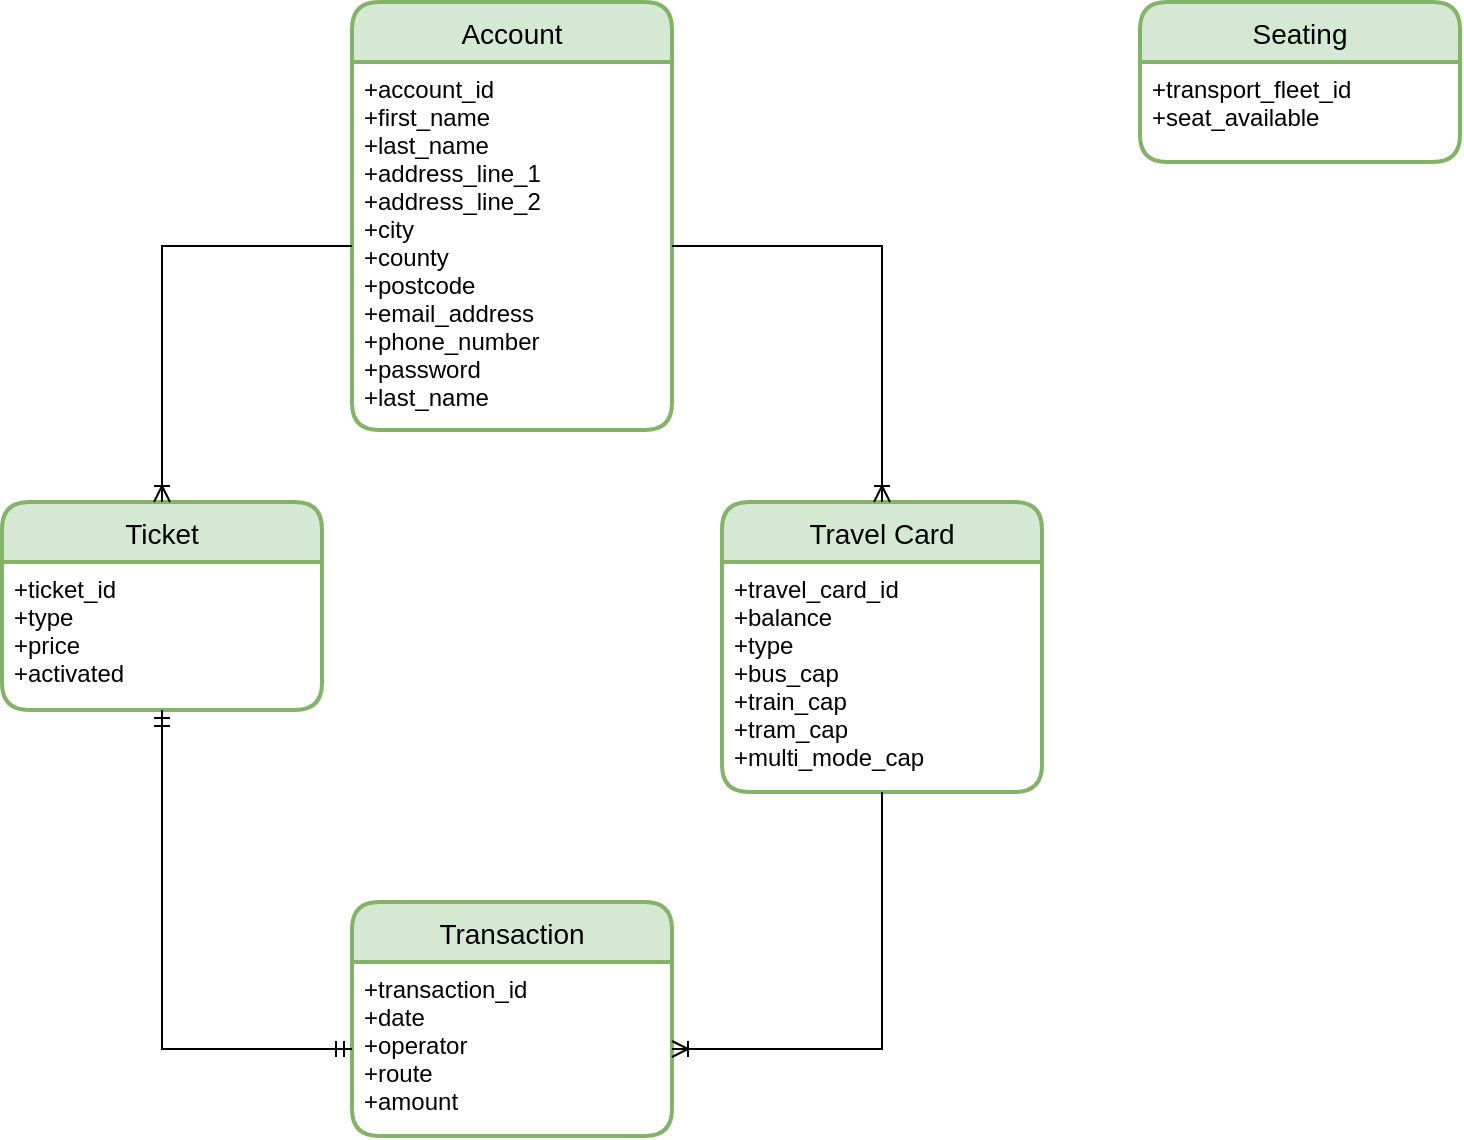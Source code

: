 <mxfile version="16.2.4" type="device"><diagram id="R2lEEEUBdFMjLlhIrx00" name="Page-1"><mxGraphModel dx="1888" dy="579" grid="1" gridSize="10" guides="1" tooltips="1" connect="1" arrows="1" fold="1" page="1" pageScale="1" pageWidth="850" pageHeight="1100" math="0" shadow="0" extFonts="Permanent Marker^https://fonts.googleapis.com/css?family=Permanent+Marker"><root><mxCell id="0"/><mxCell id="1" parent="0"/><mxCell id="VWaZBDrAX9FbAAgf-0pf-1" value="Ticket" style="swimlane;childLayout=stackLayout;horizontal=1;startSize=30;horizontalStack=0;rounded=1;fontSize=14;fontStyle=0;strokeWidth=2;resizeParent=0;resizeLast=1;shadow=0;dashed=0;align=center;fillColor=#d5e8d4;strokeColor=#82b366;" parent="1" vertex="1"><mxGeometry x="-799" y="360" width="160" height="104" as="geometry"><mxRectangle x="-799" y="360" width="70" height="30" as="alternateBounds"/></mxGeometry></mxCell><mxCell id="VWaZBDrAX9FbAAgf-0pf-2" value="+ticket_id&#10;+type&#10;+price&#10;+activated" style="align=left;strokeColor=none;fillColor=none;spacingLeft=4;fontSize=12;verticalAlign=top;resizable=0;rotatable=0;part=1;" parent="VWaZBDrAX9FbAAgf-0pf-1" vertex="1"><mxGeometry y="30" width="160" height="74" as="geometry"/></mxCell><mxCell id="-HdfUGpo931ugABwVsfh-4" value="Account" style="swimlane;childLayout=stackLayout;horizontal=1;startSize=30;horizontalStack=0;rounded=1;fontSize=14;fontStyle=0;strokeWidth=2;resizeParent=0;resizeLast=1;shadow=0;dashed=0;align=center;fillColor=#d5e8d4;strokeColor=#82b366;" vertex="1" parent="1"><mxGeometry x="-624" y="110" width="160" height="214" as="geometry"><mxRectangle x="-624" y="110" width="80" height="30" as="alternateBounds"/></mxGeometry></mxCell><mxCell id="-HdfUGpo931ugABwVsfh-5" value="+account_id&#10;+first_name&#10;+last_name&#10;+address_line_1&#10;+address_line_2&#10;+city&#10;+county&#10;+postcode&#10;+email_address&#10;+phone_number&#10;+password&#10;+last_name" style="align=left;strokeColor=none;fillColor=none;spacingLeft=4;fontSize=12;verticalAlign=top;resizable=0;rotatable=0;part=1;" vertex="1" parent="-HdfUGpo931ugABwVsfh-4"><mxGeometry y="30" width="160" height="184" as="geometry"/></mxCell><mxCell id="-HdfUGpo931ugABwVsfh-6" value="Transaction" style="swimlane;childLayout=stackLayout;horizontal=1;startSize=30;horizontalStack=0;rounded=1;fontSize=14;fontStyle=0;strokeWidth=2;resizeParent=0;resizeLast=1;shadow=0;dashed=0;align=center;fillColor=#d5e8d4;strokeColor=#82b366;" vertex="1" parent="1"><mxGeometry x="-624" y="560" width="160" height="117" as="geometry"><mxRectangle x="-624" y="560" width="110" height="30" as="alternateBounds"/></mxGeometry></mxCell><mxCell id="-HdfUGpo931ugABwVsfh-7" value="+transaction_id&#10;+date&#10;+operator&#10;+route&#10;+amount&#10;" style="align=left;strokeColor=none;fillColor=none;spacingLeft=4;fontSize=12;verticalAlign=top;resizable=0;rotatable=0;part=1;" vertex="1" parent="-HdfUGpo931ugABwVsfh-6"><mxGeometry y="30" width="160" height="87" as="geometry"/></mxCell><mxCell id="-HdfUGpo931ugABwVsfh-8" value="Travel Card" style="swimlane;childLayout=stackLayout;horizontal=1;startSize=30;horizontalStack=0;rounded=1;fontSize=14;fontStyle=0;strokeWidth=2;resizeParent=0;resizeLast=1;shadow=0;dashed=0;align=center;fillColor=#d5e8d4;strokeColor=#82b366;" vertex="1" parent="1"><mxGeometry x="-439" y="360" width="160" height="145" as="geometry"><mxRectangle x="-439" y="360" width="110" height="30" as="alternateBounds"/></mxGeometry></mxCell><mxCell id="-HdfUGpo931ugABwVsfh-9" value="+travel_card_id&#10;+balance&#10;+type&#10;+bus_cap&#10;+train_cap&#10;+tram_cap&#10;+multi_mode_cap" style="align=left;strokeColor=none;fillColor=none;spacingLeft=4;fontSize=12;verticalAlign=top;resizable=0;rotatable=0;part=1;" vertex="1" parent="-HdfUGpo931ugABwVsfh-8"><mxGeometry y="30" width="160" height="115" as="geometry"/></mxCell><mxCell id="-HdfUGpo931ugABwVsfh-29" value="Seating" style="swimlane;childLayout=stackLayout;horizontal=1;startSize=30;horizontalStack=0;rounded=1;fontSize=14;fontStyle=0;strokeWidth=2;resizeParent=0;resizeLast=1;shadow=0;dashed=0;align=center;fillColor=#d5e8d4;strokeColor=#82b366;" vertex="1" parent="1"><mxGeometry x="-230" y="110" width="160" height="80" as="geometry"><mxRectangle x="-230" y="110" width="80" height="30" as="alternateBounds"/></mxGeometry></mxCell><mxCell id="-HdfUGpo931ugABwVsfh-30" value="+transport_fleet_id&#10;+seat_available" style="align=left;strokeColor=none;fillColor=none;spacingLeft=4;fontSize=12;verticalAlign=top;resizable=0;rotatable=0;part=1;" vertex="1" parent="-HdfUGpo931ugABwVsfh-29"><mxGeometry y="30" width="160" height="50" as="geometry"/></mxCell><mxCell id="-HdfUGpo931ugABwVsfh-31" style="edgeStyle=orthogonalEdgeStyle;rounded=0;orthogonalLoop=1;jettySize=auto;html=1;exitX=0;exitY=0.5;exitDx=0;exitDy=0;entryX=0.5;entryY=0;entryDx=0;entryDy=0;endArrow=ERoneToMany;endFill=0;" edge="1" parent="1" source="-HdfUGpo931ugABwVsfh-5" target="VWaZBDrAX9FbAAgf-0pf-1"><mxGeometry relative="1" as="geometry"/></mxCell><mxCell id="-HdfUGpo931ugABwVsfh-32" style="edgeStyle=orthogonalEdgeStyle;rounded=0;orthogonalLoop=1;jettySize=auto;html=1;exitX=1;exitY=0.5;exitDx=0;exitDy=0;entryX=0.5;entryY=0;entryDx=0;entryDy=0;endArrow=ERoneToMany;endFill=0;" edge="1" parent="1" source="-HdfUGpo931ugABwVsfh-5" target="-HdfUGpo931ugABwVsfh-8"><mxGeometry relative="1" as="geometry"/></mxCell><mxCell id="-HdfUGpo931ugABwVsfh-33" style="edgeStyle=orthogonalEdgeStyle;rounded=0;orthogonalLoop=1;jettySize=auto;html=1;exitX=0.5;exitY=1;exitDx=0;exitDy=0;entryX=0;entryY=0.5;entryDx=0;entryDy=0;startArrow=ERmandOne;startFill=0;endArrow=ERmandOne;endFill=0;" edge="1" parent="1" source="VWaZBDrAX9FbAAgf-0pf-2" target="-HdfUGpo931ugABwVsfh-7"><mxGeometry relative="1" as="geometry"/></mxCell><mxCell id="-HdfUGpo931ugABwVsfh-34" style="edgeStyle=orthogonalEdgeStyle;rounded=0;orthogonalLoop=1;jettySize=auto;html=1;exitX=0.5;exitY=1;exitDx=0;exitDy=0;entryX=1;entryY=0.5;entryDx=0;entryDy=0;endArrow=ERoneToMany;endFill=0;" edge="1" parent="1" source="-HdfUGpo931ugABwVsfh-9" target="-HdfUGpo931ugABwVsfh-7"><mxGeometry relative="1" as="geometry"/></mxCell></root></mxGraphModel></diagram></mxfile>